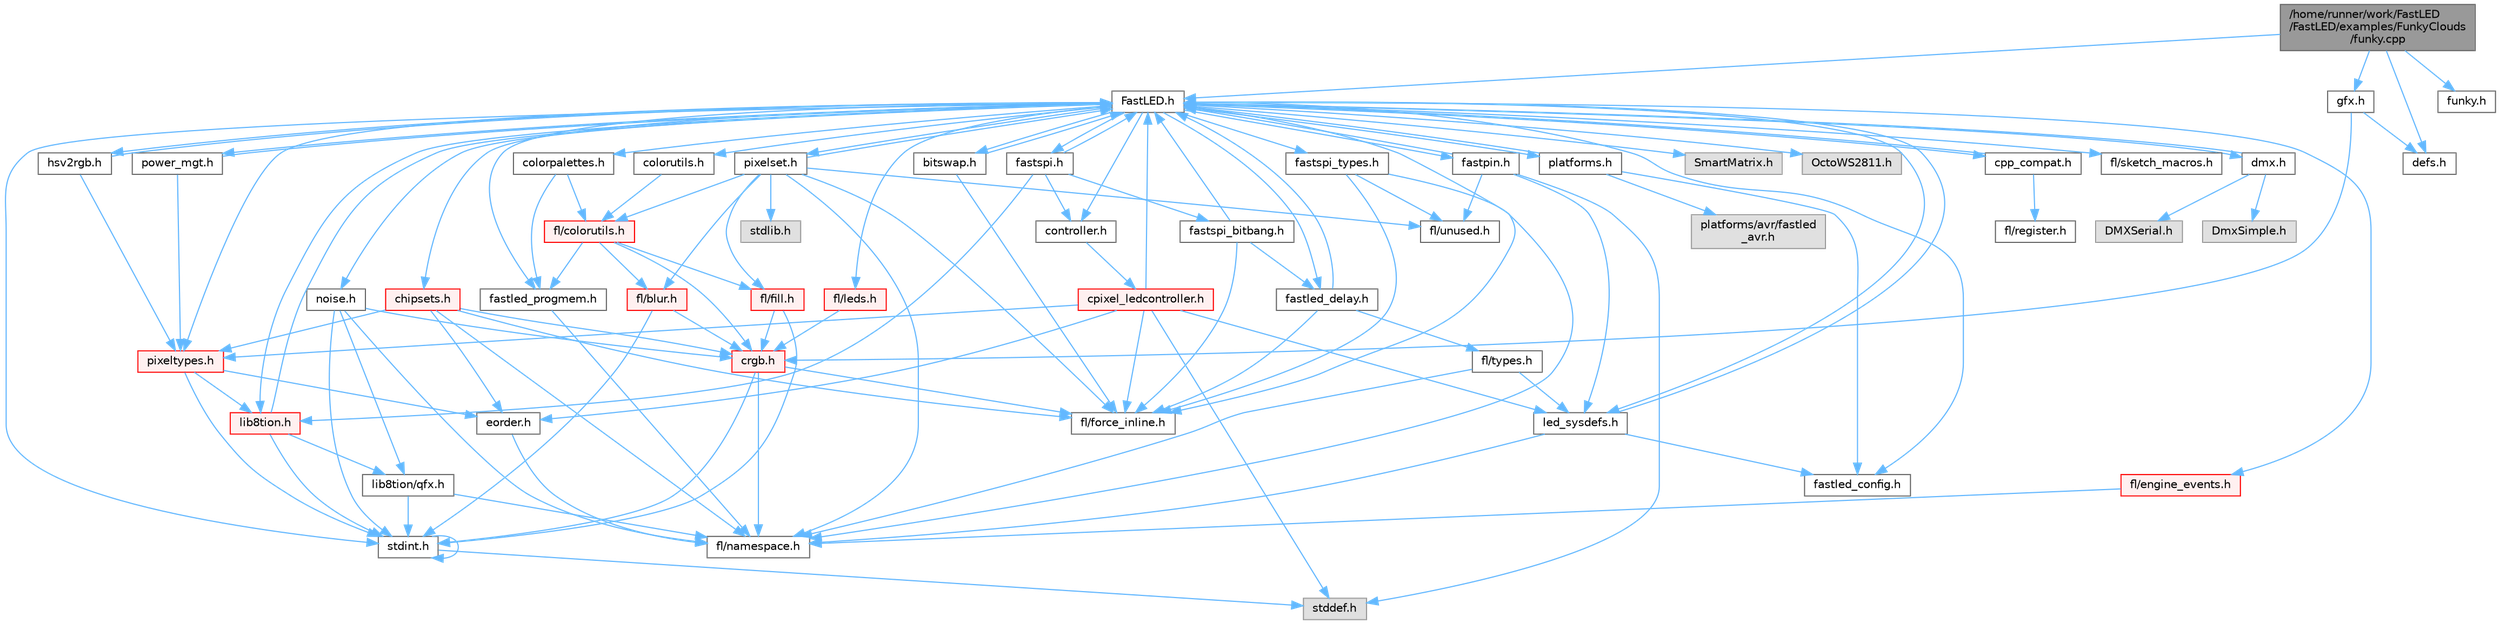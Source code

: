 digraph "/home/runner/work/FastLED/FastLED/examples/FunkyClouds/funky.cpp"
{
 // INTERACTIVE_SVG=YES
 // LATEX_PDF_SIZE
  bgcolor="transparent";
  edge [fontname=Helvetica,fontsize=10,labelfontname=Helvetica,labelfontsize=10];
  node [fontname=Helvetica,fontsize=10,shape=box,height=0.2,width=0.4];
  Node1 [id="Node000001",label="/home/runner/work/FastLED\l/FastLED/examples/FunkyClouds\l/funky.cpp",height=0.2,width=0.4,color="gray40", fillcolor="grey60", style="filled", fontcolor="black",tooltip=" "];
  Node1 -> Node2 [id="edge1_Node000001_Node000002",color="steelblue1",style="solid",tooltip=" "];
  Node2 [id="Node000002",label="FastLED.h",height=0.2,width=0.4,color="grey40", fillcolor="white", style="filled",URL="$db/d97/_fast_l_e_d_8h.html",tooltip="central include file for FastLED, defines the CFastLED class/object"];
  Node2 -> Node3 [id="edge2_Node000002_Node000003",color="steelblue1",style="solid",tooltip=" "];
  Node3 [id="Node000003",label="stdint.h",height=0.2,width=0.4,color="grey40", fillcolor="white", style="filled",URL="$df/dd8/stdint_8h.html",tooltip=" "];
  Node3 -> Node4 [id="edge3_Node000003_Node000004",color="steelblue1",style="solid",tooltip=" "];
  Node4 [id="Node000004",label="stddef.h",height=0.2,width=0.4,color="grey60", fillcolor="#E0E0E0", style="filled",tooltip=" "];
  Node3 -> Node3 [id="edge4_Node000003_Node000003",color="steelblue1",style="solid",tooltip=" "];
  Node2 -> Node5 [id="edge5_Node000002_Node000005",color="steelblue1",style="solid",tooltip=" "];
  Node5 [id="Node000005",label="SmartMatrix.h",height=0.2,width=0.4,color="grey60", fillcolor="#E0E0E0", style="filled",tooltip=" "];
  Node2 -> Node6 [id="edge6_Node000002_Node000006",color="steelblue1",style="solid",tooltip=" "];
  Node6 [id="Node000006",label="OctoWS2811.h",height=0.2,width=0.4,color="grey60", fillcolor="#E0E0E0", style="filled",tooltip=" "];
  Node2 -> Node7 [id="edge7_Node000002_Node000007",color="steelblue1",style="solid",tooltip=" "];
  Node7 [id="Node000007",label="fl/force_inline.h",height=0.2,width=0.4,color="grey40", fillcolor="white", style="filled",URL="$d4/d64/force__inline_8h.html",tooltip=" "];
  Node2 -> Node8 [id="edge8_Node000002_Node000008",color="steelblue1",style="solid",tooltip=" "];
  Node8 [id="Node000008",label="cpp_compat.h",height=0.2,width=0.4,color="grey40", fillcolor="white", style="filled",URL="$d9/d13/cpp__compat_8h.html",tooltip="Compatibility functions based on C++ version."];
  Node8 -> Node2 [id="edge9_Node000008_Node000002",color="steelblue1",style="solid",tooltip=" "];
  Node8 -> Node9 [id="edge10_Node000008_Node000009",color="steelblue1",style="solid",tooltip=" "];
  Node9 [id="Node000009",label="fl/register.h",height=0.2,width=0.4,color="grey40", fillcolor="white", style="filled",URL="$df/d80/register_8h.html",tooltip=" "];
  Node2 -> Node10 [id="edge11_Node000002_Node000010",color="steelblue1",style="solid",tooltip=" "];
  Node10 [id="Node000010",label="fastled_config.h",height=0.2,width=0.4,color="grey40", fillcolor="white", style="filled",URL="$d5/d11/fastled__config_8h.html",tooltip="Contains definitions that can be used to configure FastLED at compile time."];
  Node2 -> Node11 [id="edge12_Node000002_Node000011",color="steelblue1",style="solid",tooltip=" "];
  Node11 [id="Node000011",label="led_sysdefs.h",height=0.2,width=0.4,color="grey40", fillcolor="white", style="filled",URL="$d9/d3e/led__sysdefs_8h.html",tooltip="Determines which platform system definitions to include."];
  Node11 -> Node2 [id="edge13_Node000011_Node000002",color="steelblue1",style="solid",tooltip=" "];
  Node11 -> Node10 [id="edge14_Node000011_Node000010",color="steelblue1",style="solid",tooltip=" "];
  Node11 -> Node12 [id="edge15_Node000011_Node000012",color="steelblue1",style="solid",tooltip=" "];
  Node12 [id="Node000012",label="fl/namespace.h",height=0.2,width=0.4,color="grey40", fillcolor="white", style="filled",URL="$df/d2a/namespace_8h.html",tooltip="Implements the FastLED namespace macros."];
  Node2 -> Node13 [id="edge16_Node000002_Node000013",color="steelblue1",style="solid",tooltip=" "];
  Node13 [id="Node000013",label="fastled_delay.h",height=0.2,width=0.4,color="grey40", fillcolor="white", style="filled",URL="$d0/da8/fastled__delay_8h.html",tooltip="Utility functions and classes for managing delay cycles."];
  Node13 -> Node2 [id="edge17_Node000013_Node000002",color="steelblue1",style="solid",tooltip=" "];
  Node13 -> Node14 [id="edge18_Node000013_Node000014",color="steelblue1",style="solid",tooltip=" "];
  Node14 [id="Node000014",label="fl/types.h",height=0.2,width=0.4,color="grey40", fillcolor="white", style="filled",URL="$d7/da1/fl_2types_8h.html",tooltip=" "];
  Node14 -> Node12 [id="edge19_Node000014_Node000012",color="steelblue1",style="solid",tooltip=" "];
  Node14 -> Node11 [id="edge20_Node000014_Node000011",color="steelblue1",style="solid",tooltip=" "];
  Node13 -> Node7 [id="edge21_Node000013_Node000007",color="steelblue1",style="solid",tooltip=" "];
  Node2 -> Node15 [id="edge22_Node000002_Node000015",color="steelblue1",style="solid",tooltip=" "];
  Node15 [id="Node000015",label="bitswap.h",height=0.2,width=0.4,color="grey40", fillcolor="white", style="filled",URL="$de/ded/bitswap_8h.html",tooltip="Functions for doing a rotation of bits/bytes used by parallel output."];
  Node15 -> Node2 [id="edge23_Node000015_Node000002",color="steelblue1",style="solid",tooltip=" "];
  Node15 -> Node7 [id="edge24_Node000015_Node000007",color="steelblue1",style="solid",tooltip=" "];
  Node2 -> Node16 [id="edge25_Node000002_Node000016",color="steelblue1",style="solid",tooltip=" "];
  Node16 [id="Node000016",label="controller.h",height=0.2,width=0.4,color="grey40", fillcolor="white", style="filled",URL="$d2/dd9/controller_8h.html",tooltip="deprecated: base definitions used by led controllers for writing out led data"];
  Node16 -> Node17 [id="edge26_Node000016_Node000017",color="steelblue1",style="solid",tooltip=" "];
  Node17 [id="Node000017",label="cpixel_ledcontroller.h",height=0.2,width=0.4,color="red", fillcolor="#FFF0F0", style="filled",URL="$d9/d57/cpixel__ledcontroller_8h.html",tooltip="defines the templated version of the CLEDController class"];
  Node17 -> Node4 [id="edge27_Node000017_Node000004",color="steelblue1",style="solid",tooltip=" "];
  Node17 -> Node2 [id="edge28_Node000017_Node000002",color="steelblue1",style="solid",tooltip=" "];
  Node17 -> Node11 [id="edge29_Node000017_Node000011",color="steelblue1",style="solid",tooltip=" "];
  Node17 -> Node18 [id="edge30_Node000017_Node000018",color="steelblue1",style="solid",tooltip=" "];
  Node18 [id="Node000018",label="pixeltypes.h",height=0.2,width=0.4,color="red", fillcolor="#FFF0F0", style="filled",URL="$d2/dba/pixeltypes_8h.html",tooltip="Includes defintions for RGB and HSV pixels."];
  Node18 -> Node3 [id="edge31_Node000018_Node000003",color="steelblue1",style="solid",tooltip=" "];
  Node18 -> Node19 [id="edge32_Node000018_Node000019",color="steelblue1",style="solid",tooltip=" "];
  Node19 [id="Node000019",label="lib8tion.h",height=0.2,width=0.4,color="red", fillcolor="#FFF0F0", style="filled",URL="$df/da5/lib8tion_8h.html",tooltip="Fast, efficient 8-bit math functions specifically designed for high-performance LED programming."];
  Node19 -> Node2 [id="edge33_Node000019_Node000002",color="steelblue1",style="solid",tooltip=" "];
  Node19 -> Node3 [id="edge34_Node000019_Node000003",color="steelblue1",style="solid",tooltip=" "];
  Node19 -> Node22 [id="edge35_Node000019_Node000022",color="steelblue1",style="solid",tooltip=" "];
  Node22 [id="Node000022",label="lib8tion/qfx.h",height=0.2,width=0.4,color="grey40", fillcolor="white", style="filled",URL="$d2/d19/qfx_8h.html",tooltip=" "];
  Node22 -> Node3 [id="edge36_Node000022_Node000003",color="steelblue1",style="solid",tooltip=" "];
  Node22 -> Node12 [id="edge37_Node000022_Node000012",color="steelblue1",style="solid",tooltip=" "];
  Node18 -> Node51 [id="edge38_Node000018_Node000051",color="steelblue1",style="solid",tooltip=" "];
  Node51 [id="Node000051",label="eorder.h",height=0.2,width=0.4,color="grey40", fillcolor="white", style="filled",URL="$db/d07/eorder_8h.html",tooltip="Defines color channel ordering enumerations."];
  Node51 -> Node12 [id="edge39_Node000051_Node000012",color="steelblue1",style="solid",tooltip=" "];
  Node17 -> Node51 [id="edge40_Node000017_Node000051",color="steelblue1",style="solid",tooltip=" "];
  Node17 -> Node7 [id="edge41_Node000017_Node000007",color="steelblue1",style="solid",tooltip=" "];
  Node2 -> Node70 [id="edge42_Node000002_Node000070",color="steelblue1",style="solid",tooltip=" "];
  Node70 [id="Node000070",label="fastpin.h",height=0.2,width=0.4,color="grey40", fillcolor="white", style="filled",URL="$db/d65/fastpin_8h.html",tooltip="Class base definitions for defining fast pin access."];
  Node70 -> Node2 [id="edge43_Node000070_Node000002",color="steelblue1",style="solid",tooltip=" "];
  Node70 -> Node11 [id="edge44_Node000070_Node000011",color="steelblue1",style="solid",tooltip=" "];
  Node70 -> Node4 [id="edge45_Node000070_Node000004",color="steelblue1",style="solid",tooltip=" "];
  Node70 -> Node37 [id="edge46_Node000070_Node000037",color="steelblue1",style="solid",tooltip=" "];
  Node37 [id="Node000037",label="fl/unused.h",height=0.2,width=0.4,color="grey40", fillcolor="white", style="filled",URL="$d8/d4b/unused_8h.html",tooltip=" "];
  Node2 -> Node71 [id="edge47_Node000002_Node000071",color="steelblue1",style="solid",tooltip=" "];
  Node71 [id="Node000071",label="fastspi_types.h",height=0.2,width=0.4,color="grey40", fillcolor="white", style="filled",URL="$d2/ddb/fastspi__types_8h.html",tooltip="Data types and constants used by SPI interfaces."];
  Node71 -> Node7 [id="edge48_Node000071_Node000007",color="steelblue1",style="solid",tooltip=" "];
  Node71 -> Node12 [id="edge49_Node000071_Node000012",color="steelblue1",style="solid",tooltip=" "];
  Node71 -> Node37 [id="edge50_Node000071_Node000037",color="steelblue1",style="solid",tooltip=" "];
  Node2 -> Node72 [id="edge51_Node000002_Node000072",color="steelblue1",style="solid",tooltip=" "];
  Node72 [id="Node000072",label="dmx.h",height=0.2,width=0.4,color="grey40", fillcolor="white", style="filled",URL="$d3/de1/dmx_8h.html",tooltip="Defines the DMX512-based LED controllers."];
  Node72 -> Node2 [id="edge52_Node000072_Node000002",color="steelblue1",style="solid",tooltip=" "];
  Node72 -> Node73 [id="edge53_Node000072_Node000073",color="steelblue1",style="solid",tooltip=" "];
  Node73 [id="Node000073",label="DmxSimple.h",height=0.2,width=0.4,color="grey60", fillcolor="#E0E0E0", style="filled",tooltip=" "];
  Node72 -> Node74 [id="edge54_Node000072_Node000074",color="steelblue1",style="solid",tooltip=" "];
  Node74 [id="Node000074",label="DMXSerial.h",height=0.2,width=0.4,color="grey60", fillcolor="#E0E0E0", style="filled",tooltip=" "];
  Node2 -> Node75 [id="edge55_Node000002_Node000075",color="steelblue1",style="solid",tooltip=" "];
  Node75 [id="Node000075",label="platforms.h",height=0.2,width=0.4,color="grey40", fillcolor="white", style="filled",URL="$da/dc9/platforms_8h.html",tooltip="Determines which platforms headers to include."];
  Node75 -> Node2 [id="edge56_Node000075_Node000002",color="steelblue1",style="solid",tooltip=" "];
  Node75 -> Node10 [id="edge57_Node000075_Node000010",color="steelblue1",style="solid",tooltip=" "];
  Node75 -> Node76 [id="edge58_Node000075_Node000076",color="steelblue1",style="solid",tooltip=" "];
  Node76 [id="Node000076",label="platforms/avr/fastled\l_avr.h",height=0.2,width=0.4,color="grey60", fillcolor="#E0E0E0", style="filled",tooltip=" "];
  Node2 -> Node77 [id="edge59_Node000002_Node000077",color="steelblue1",style="solid",tooltip=" "];
  Node77 [id="Node000077",label="fastled_progmem.h",height=0.2,width=0.4,color="grey40", fillcolor="white", style="filled",URL="$df/dab/fastled__progmem_8h.html",tooltip="Wrapper definitions to allow seamless use of PROGMEM in environments that have it."];
  Node77 -> Node12 [id="edge60_Node000077_Node000012",color="steelblue1",style="solid",tooltip=" "];
  Node2 -> Node19 [id="edge61_Node000002_Node000019",color="steelblue1",style="solid",tooltip=" "];
  Node2 -> Node18 [id="edge62_Node000002_Node000018",color="steelblue1",style="solid",tooltip=" "];
  Node2 -> Node78 [id="edge63_Node000002_Node000078",color="steelblue1",style="solid",tooltip=" "];
  Node78 [id="Node000078",label="hsv2rgb.h",height=0.2,width=0.4,color="grey40", fillcolor="white", style="filled",URL="$de/d9a/hsv2rgb_8h.html",tooltip="Functions to convert from the HSV colorspace to the RGB colorspace."];
  Node78 -> Node2 [id="edge64_Node000078_Node000002",color="steelblue1",style="solid",tooltip=" "];
  Node78 -> Node18 [id="edge65_Node000078_Node000018",color="steelblue1",style="solid",tooltip=" "];
  Node2 -> Node79 [id="edge66_Node000002_Node000079",color="steelblue1",style="solid",tooltip=" "];
  Node79 [id="Node000079",label="colorutils.h",height=0.2,width=0.4,color="grey40", fillcolor="white", style="filled",URL="$d1/dfb/colorutils_8h.html",tooltip=" "];
  Node79 -> Node80 [id="edge67_Node000079_Node000080",color="steelblue1",style="solid",tooltip=" "];
  Node80 [id="Node000080",label="fl/colorutils.h",height=0.2,width=0.4,color="red", fillcolor="#FFF0F0", style="filled",URL="$d7/df9/fl_2colorutils_8h.html",tooltip="Utility functions for color fill, palettes, blending, and more."];
  Node80 -> Node45 [id="edge68_Node000080_Node000045",color="steelblue1",style="solid",tooltip=" "];
  Node45 [id="Node000045",label="crgb.h",height=0.2,width=0.4,color="red", fillcolor="#FFF0F0", style="filled",URL="$db/dd1/crgb_8h.html",tooltip="Defines the red, green, and blue (RGB) pixel struct."];
  Node45 -> Node3 [id="edge69_Node000045_Node000003",color="steelblue1",style="solid",tooltip=" "];
  Node45 -> Node12 [id="edge70_Node000045_Node000012",color="steelblue1",style="solid",tooltip=" "];
  Node45 -> Node7 [id="edge71_Node000045_Node000007",color="steelblue1",style="solid",tooltip=" "];
  Node80 -> Node77 [id="edge72_Node000080_Node000077",color="steelblue1",style="solid",tooltip=" "];
  Node80 -> Node81 [id="edge73_Node000080_Node000081",color="steelblue1",style="solid",tooltip=" "];
  Node81 [id="Node000081",label="fl/blur.h",height=0.2,width=0.4,color="red", fillcolor="#FFF0F0", style="filled",URL="$d4/df5/blur_8h.html",tooltip=" "];
  Node81 -> Node3 [id="edge74_Node000081_Node000003",color="steelblue1",style="solid",tooltip=" "];
  Node81 -> Node45 [id="edge75_Node000081_Node000045",color="steelblue1",style="solid",tooltip=" "];
  Node80 -> Node83 [id="edge76_Node000080_Node000083",color="steelblue1",style="solid",tooltip=" "];
  Node83 [id="Node000083",label="fl/fill.h",height=0.2,width=0.4,color="red", fillcolor="#FFF0F0", style="filled",URL="$d2/d78/fill_8h.html",tooltip=" "];
  Node83 -> Node45 [id="edge77_Node000083_Node000045",color="steelblue1",style="solid",tooltip=" "];
  Node83 -> Node3 [id="edge78_Node000083_Node000003",color="steelblue1",style="solid",tooltip=" "];
  Node2 -> Node84 [id="edge79_Node000002_Node000084",color="steelblue1",style="solid",tooltip=" "];
  Node84 [id="Node000084",label="pixelset.h",height=0.2,width=0.4,color="grey40", fillcolor="white", style="filled",URL="$d4/d46/pixelset_8h.html",tooltip="Declares classes for managing logical groups of LEDs."];
  Node84 -> Node7 [id="edge80_Node000084_Node000007",color="steelblue1",style="solid",tooltip=" "];
  Node84 -> Node12 [id="edge81_Node000084_Node000012",color="steelblue1",style="solid",tooltip=" "];
  Node84 -> Node37 [id="edge82_Node000084_Node000037",color="steelblue1",style="solid",tooltip=" "];
  Node84 -> Node80 [id="edge83_Node000084_Node000080",color="steelblue1",style="solid",tooltip=" "];
  Node84 -> Node83 [id="edge84_Node000084_Node000083",color="steelblue1",style="solid",tooltip=" "];
  Node84 -> Node81 [id="edge85_Node000084_Node000081",color="steelblue1",style="solid",tooltip=" "];
  Node84 -> Node2 [id="edge86_Node000084_Node000002",color="steelblue1",style="solid",tooltip=" "];
  Node84 -> Node34 [id="edge87_Node000084_Node000034",color="steelblue1",style="solid",tooltip=" "];
  Node34 [id="Node000034",label="stdlib.h",height=0.2,width=0.4,color="grey60", fillcolor="#E0E0E0", style="filled",tooltip=" "];
  Node2 -> Node85 [id="edge88_Node000002_Node000085",color="steelblue1",style="solid",tooltip=" "];
  Node85 [id="Node000085",label="colorpalettes.h",height=0.2,width=0.4,color="grey40", fillcolor="white", style="filled",URL="$dc/dcc/colorpalettes_8h.html",tooltip="Declarations for the predefined color palettes supplied by FastLED."];
  Node85 -> Node80 [id="edge89_Node000085_Node000080",color="steelblue1",style="solid",tooltip=" "];
  Node85 -> Node77 [id="edge90_Node000085_Node000077",color="steelblue1",style="solid",tooltip=" "];
  Node2 -> Node86 [id="edge91_Node000002_Node000086",color="steelblue1",style="solid",tooltip=" "];
  Node86 [id="Node000086",label="noise.h",height=0.2,width=0.4,color="grey40", fillcolor="white", style="filled",URL="$d1/d31/noise_8h.html",tooltip="Functions to generate and fill arrays with noise."];
  Node86 -> Node3 [id="edge92_Node000086_Node000003",color="steelblue1",style="solid",tooltip=" "];
  Node86 -> Node45 [id="edge93_Node000086_Node000045",color="steelblue1",style="solid",tooltip=" "];
  Node86 -> Node12 [id="edge94_Node000086_Node000012",color="steelblue1",style="solid",tooltip=" "];
  Node86 -> Node22 [id="edge95_Node000086_Node000022",color="steelblue1",style="solid",tooltip=" "];
  Node2 -> Node87 [id="edge96_Node000002_Node000087",color="steelblue1",style="solid",tooltip=" "];
  Node87 [id="Node000087",label="power_mgt.h",height=0.2,width=0.4,color="grey40", fillcolor="white", style="filled",URL="$dc/d5b/power__mgt_8h.html",tooltip="Functions to limit the power used by FastLED."];
  Node87 -> Node2 [id="edge97_Node000087_Node000002",color="steelblue1",style="solid",tooltip=" "];
  Node87 -> Node18 [id="edge98_Node000087_Node000018",color="steelblue1",style="solid",tooltip=" "];
  Node2 -> Node88 [id="edge99_Node000002_Node000088",color="steelblue1",style="solid",tooltip=" "];
  Node88 [id="Node000088",label="fastspi.h",height=0.2,width=0.4,color="grey40", fillcolor="white", style="filled",URL="$d6/ddc/fastspi_8h.html",tooltip="Serial peripheral interface (SPI) definitions per platform."];
  Node88 -> Node2 [id="edge100_Node000088_Node000002",color="steelblue1",style="solid",tooltip=" "];
  Node88 -> Node16 [id="edge101_Node000088_Node000016",color="steelblue1",style="solid",tooltip=" "];
  Node88 -> Node19 [id="edge102_Node000088_Node000019",color="steelblue1",style="solid",tooltip=" "];
  Node88 -> Node89 [id="edge103_Node000088_Node000089",color="steelblue1",style="solid",tooltip=" "];
  Node89 [id="Node000089",label="fastspi_bitbang.h",height=0.2,width=0.4,color="grey40", fillcolor="white", style="filled",URL="$d9/d8d/fastspi__bitbang_8h.html",tooltip="Software SPI (aka bit-banging) support."];
  Node89 -> Node2 [id="edge104_Node000089_Node000002",color="steelblue1",style="solid",tooltip=" "];
  Node89 -> Node13 [id="edge105_Node000089_Node000013",color="steelblue1",style="solid",tooltip=" "];
  Node89 -> Node7 [id="edge106_Node000089_Node000007",color="steelblue1",style="solid",tooltip=" "];
  Node2 -> Node90 [id="edge107_Node000002_Node000090",color="steelblue1",style="solid",tooltip=" "];
  Node90 [id="Node000090",label="chipsets.h",height=0.2,width=0.4,color="red", fillcolor="#FFF0F0", style="filled",URL="$db/d66/chipsets_8h.html",tooltip="Contains the bulk of the definitions for the various LED chipsets supported."];
  Node90 -> Node18 [id="edge108_Node000090_Node000018",color="steelblue1",style="solid",tooltip=" "];
  Node90 -> Node7 [id="edge109_Node000090_Node000007",color="steelblue1",style="solid",tooltip=" "];
  Node90 -> Node45 [id="edge110_Node000090_Node000045",color="steelblue1",style="solid",tooltip=" "];
  Node90 -> Node51 [id="edge111_Node000090_Node000051",color="steelblue1",style="solid",tooltip=" "];
  Node90 -> Node12 [id="edge112_Node000090_Node000012",color="steelblue1",style="solid",tooltip=" "];
  Node2 -> Node59 [id="edge113_Node000002_Node000059",color="steelblue1",style="solid",tooltip=" "];
  Node59 [id="Node000059",label="fl/engine_events.h",height=0.2,width=0.4,color="red", fillcolor="#FFF0F0", style="filled",URL="$db/dc0/engine__events_8h.html",tooltip=" "];
  Node59 -> Node12 [id="edge114_Node000059_Node000012",color="steelblue1",style="solid",tooltip=" "];
  Node2 -> Node91 [id="edge115_Node000002_Node000091",color="steelblue1",style="solid",tooltip=" "];
  Node91 [id="Node000091",label="fl/leds.h",height=0.2,width=0.4,color="red", fillcolor="#FFF0F0", style="filled",URL="$da/d78/leds_8h.html",tooltip=" "];
  Node91 -> Node45 [id="edge116_Node000091_Node000045",color="steelblue1",style="solid",tooltip=" "];
  Node2 -> Node92 [id="edge117_Node000002_Node000092",color="steelblue1",style="solid",tooltip=" "];
  Node92 [id="Node000092",label="fl/sketch_macros.h",height=0.2,width=0.4,color="grey40", fillcolor="white", style="filled",URL="$d1/dbc/sketch__macros_8h.html",tooltip=" "];
  Node1 -> Node93 [id="edge118_Node000001_Node000093",color="steelblue1",style="solid",tooltip=" "];
  Node93 [id="Node000093",label="defs.h",height=0.2,width=0.4,color="grey40", fillcolor="white", style="filled",URL="$d7/dfc/_funky_clouds_2defs_8h.html",tooltip=" "];
  Node1 -> Node94 [id="edge119_Node000001_Node000094",color="steelblue1",style="solid",tooltip=" "];
  Node94 [id="Node000094",label="funky.h",height=0.2,width=0.4,color="grey40", fillcolor="white", style="filled",URL="$d1/dc6/funky_8h.html",tooltip=" "];
  Node1 -> Node95 [id="edge120_Node000001_Node000095",color="steelblue1",style="solid",tooltip=" "];
  Node95 [id="Node000095",label="gfx.h",height=0.2,width=0.4,color="grey40", fillcolor="white", style="filled",URL="$d8/dd5/gfx_8h.html",tooltip=" "];
  Node95 -> Node93 [id="edge121_Node000095_Node000093",color="steelblue1",style="solid",tooltip=" "];
  Node95 -> Node45 [id="edge122_Node000095_Node000045",color="steelblue1",style="solid",tooltip=" "];
}
